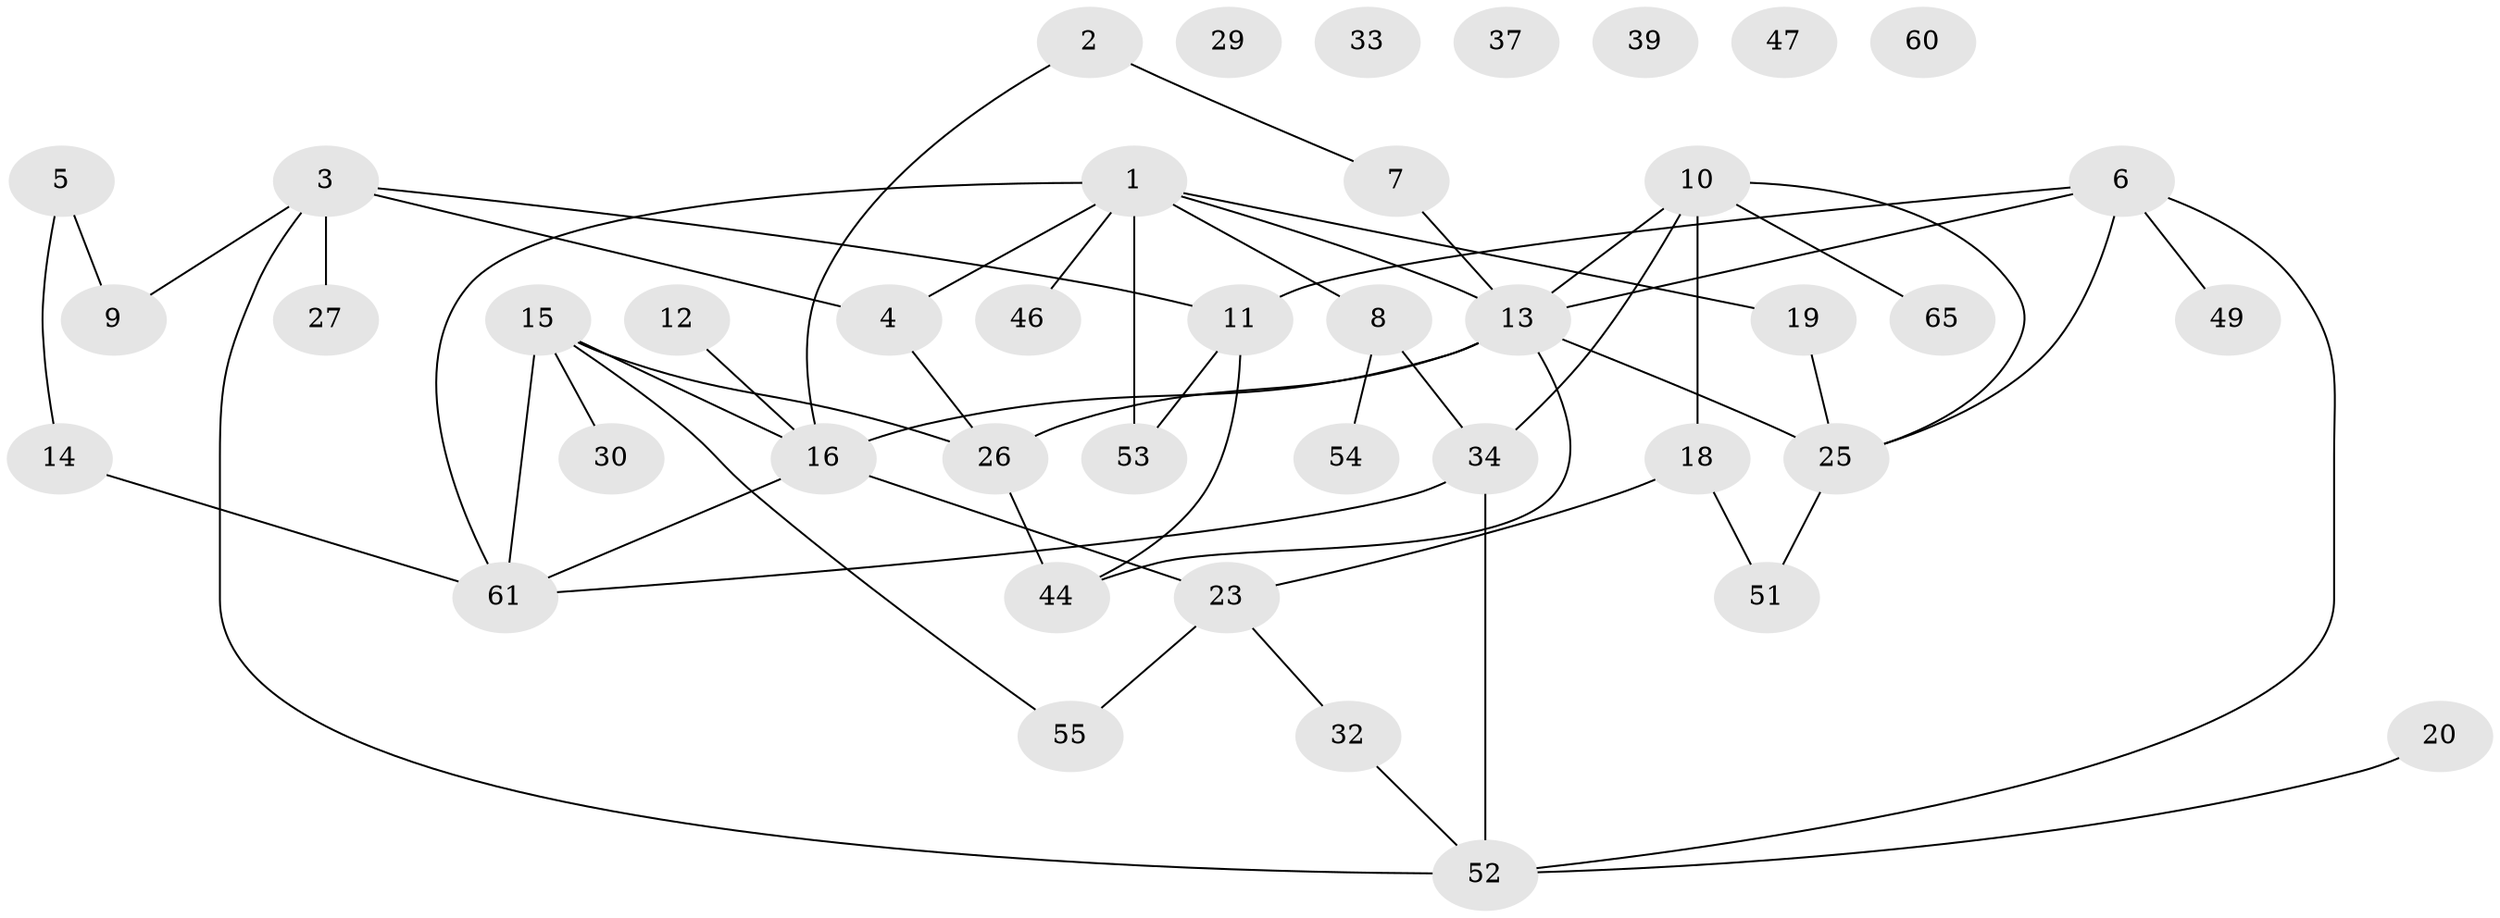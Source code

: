// original degree distribution, {3: 0.22535211267605634, 2: 0.28169014084507044, 1: 0.18309859154929578, 4: 0.14084507042253522, 5: 0.07042253521126761, 0: 0.08450704225352113, 6: 0.014084507042253521}
// Generated by graph-tools (version 1.1) at 2025/16/03/04/25 18:16:39]
// undirected, 42 vertices, 56 edges
graph export_dot {
graph [start="1"]
  node [color=gray90,style=filled];
  1 [super="+35"];
  2 [super="+67"];
  3 [super="+69"];
  4;
  5;
  6 [super="+58+48+17"];
  7 [super="+68"];
  8;
  9;
  10 [super="+22"];
  11;
  12;
  13 [super="+21"];
  14;
  15 [super="+24"];
  16 [super="+50"];
  18;
  19;
  20;
  23 [super="+36+41+70"];
  25 [super="+31+43"];
  26 [super="+28"];
  27;
  29;
  30 [super="+56"];
  32;
  33;
  34 [super="+42"];
  37;
  39;
  44 [super="+45"];
  46;
  47;
  49;
  51;
  52 [super="+63"];
  53;
  54;
  55;
  60;
  61 [super="+64"];
  65;
  1 -- 8;
  1 -- 13;
  1 -- 19;
  1 -- 4;
  1 -- 53;
  1 -- 61;
  1 -- 46;
  2 -- 7;
  2 -- 16;
  3 -- 4;
  3 -- 52;
  3 -- 27;
  3 -- 9;
  3 -- 11;
  4 -- 26;
  5 -- 9;
  5 -- 14;
  6 -- 11;
  6 -- 49;
  6 -- 13;
  6 -- 25;
  6 -- 52;
  7 -- 13;
  8 -- 54;
  8 -- 34;
  10 -- 18;
  10 -- 25;
  10 -- 65;
  10 -- 13;
  10 -- 34;
  11 -- 53;
  11 -- 44;
  12 -- 16;
  13 -- 16;
  13 -- 26;
  13 -- 44;
  13 -- 25;
  14 -- 61;
  15 -- 26;
  15 -- 30;
  15 -- 55;
  15 -- 16;
  15 -- 61;
  16 -- 61;
  16 -- 23;
  18 -- 51;
  18 -- 23;
  19 -- 25;
  20 -- 52;
  23 -- 32;
  23 -- 55;
  25 -- 51;
  26 -- 44 [weight=2];
  32 -- 52;
  34 -- 52;
  34 -- 61;
}
